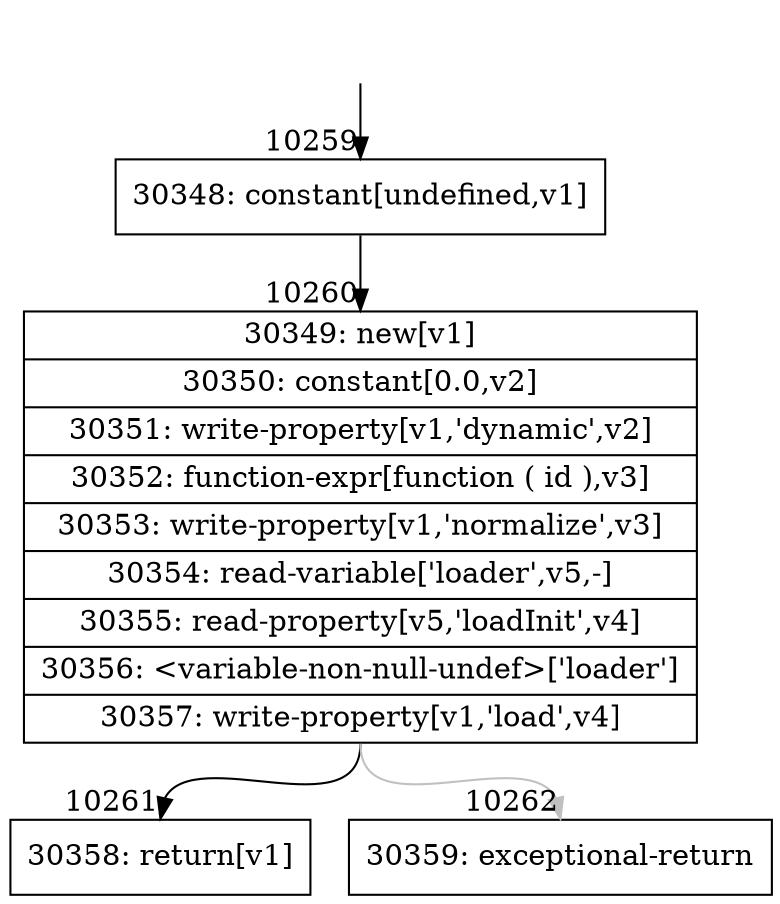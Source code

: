 digraph {
rankdir="TD"
BB_entry735[shape=none,label=""];
BB_entry735 -> BB10259 [tailport=s, headport=n, headlabel="    10259"]
BB10259 [shape=record label="{30348: constant[undefined,v1]}" ] 
BB10259 -> BB10260 [tailport=s, headport=n, headlabel="      10260"]
BB10260 [shape=record label="{30349: new[v1]|30350: constant[0.0,v2]|30351: write-property[v1,'dynamic',v2]|30352: function-expr[function ( id ),v3]|30353: write-property[v1,'normalize',v3]|30354: read-variable['loader',v5,-]|30355: read-property[v5,'loadInit',v4]|30356: \<variable-non-null-undef\>['loader']|30357: write-property[v1,'load',v4]}" ] 
BB10260 -> BB10261 [tailport=s, headport=n, headlabel="      10261"]
BB10260 -> BB10262 [tailport=s, headport=n, color=gray, headlabel="      10262"]
BB10261 [shape=record label="{30358: return[v1]}" ] 
BB10262 [shape=record label="{30359: exceptional-return}" ] 
//#$~ 14360
}
